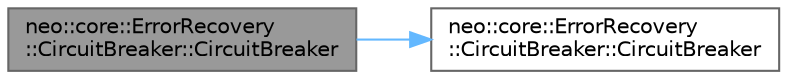 digraph "neo::core::ErrorRecovery::CircuitBreaker::CircuitBreaker"
{
 // LATEX_PDF_SIZE
  bgcolor="transparent";
  edge [fontname=Helvetica,fontsize=10,labelfontname=Helvetica,labelfontsize=10];
  node [fontname=Helvetica,fontsize=10,shape=box,height=0.2,width=0.4];
  rankdir="LR";
  Node1 [id="Node000001",label="neo::core::ErrorRecovery\l::CircuitBreaker::CircuitBreaker",height=0.2,width=0.4,color="gray40", fillcolor="grey60", style="filled", fontcolor="black",tooltip=" "];
  Node1 -> Node2 [id="edge2_Node000001_Node000002",color="steelblue1",style="solid",tooltip=" "];
  Node2 [id="Node000002",label="neo::core::ErrorRecovery\l::CircuitBreaker::CircuitBreaker",height=0.2,width=0.4,color="grey40", fillcolor="white", style="filled",URL="$classneo_1_1core_1_1_error_recovery_1_1_circuit_breaker.html#ae0c71388fe220cfcf58a128247ef6f1f",tooltip=" "];
}
